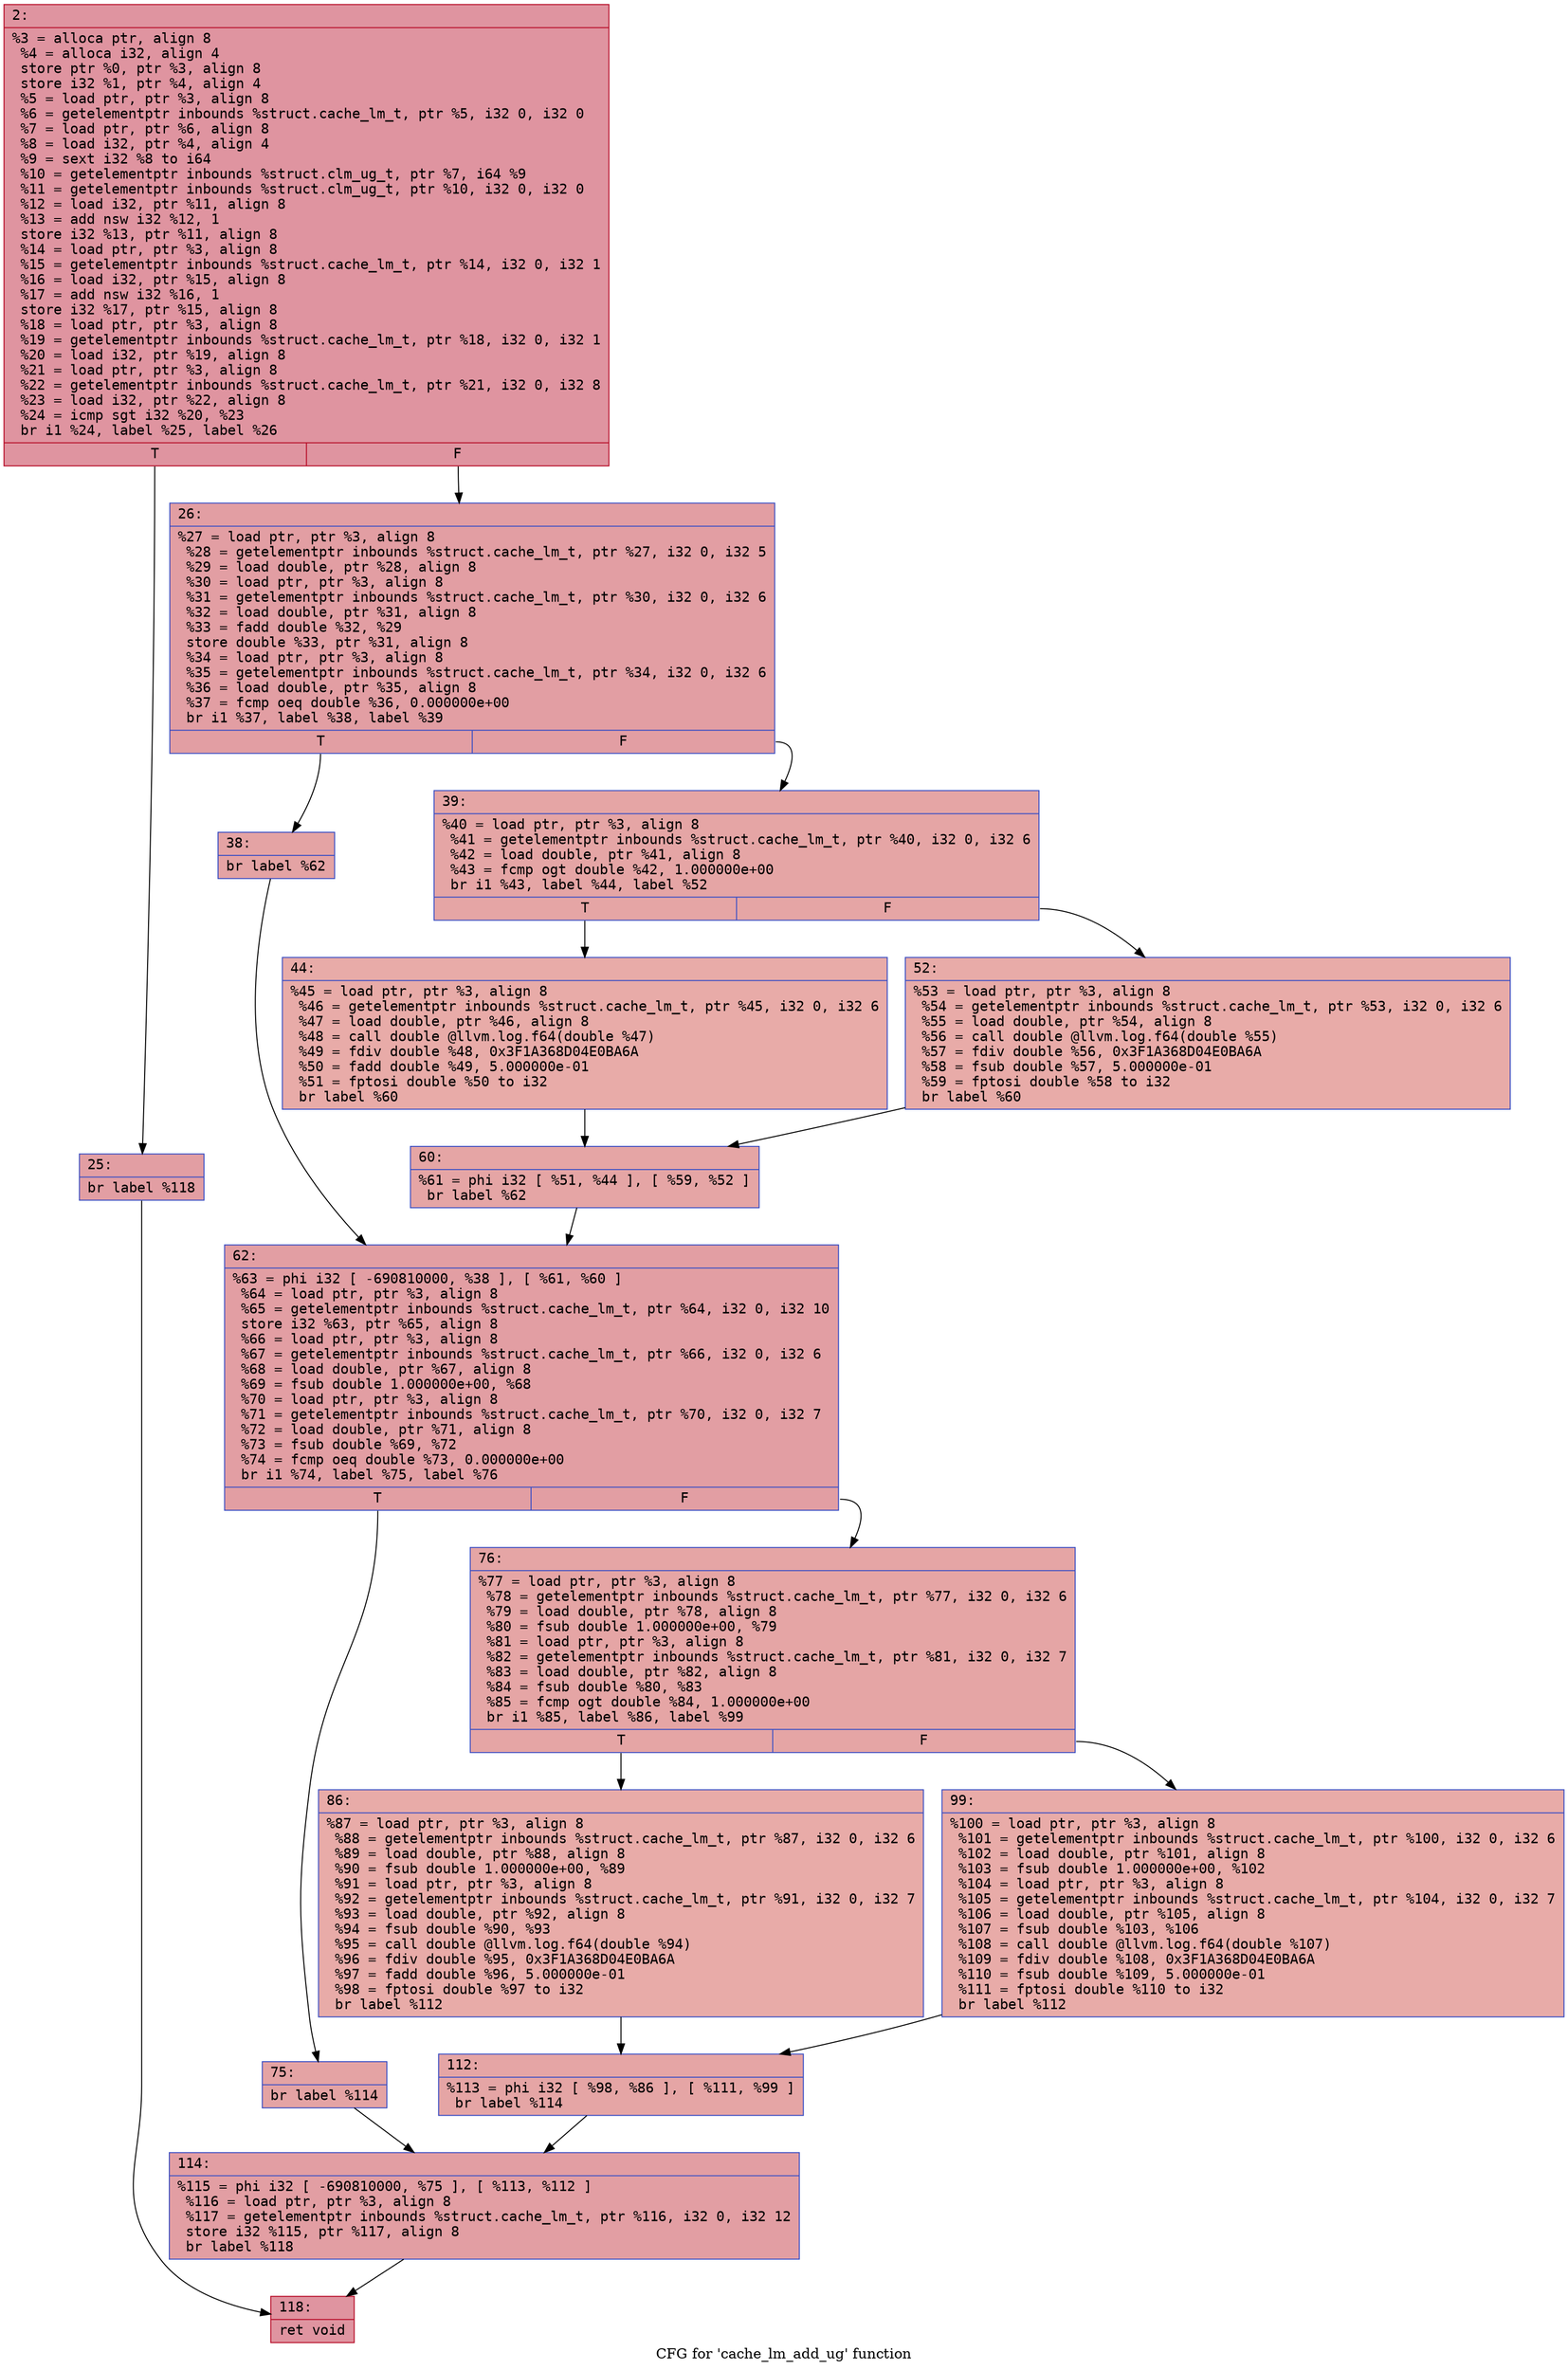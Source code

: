 digraph "CFG for 'cache_lm_add_ug' function" {
	label="CFG for 'cache_lm_add_ug' function";

	Node0x60000034f6b0 [shape=record,color="#b70d28ff", style=filled, fillcolor="#b70d2870" fontname="Courier",label="{2:\l|  %3 = alloca ptr, align 8\l  %4 = alloca i32, align 4\l  store ptr %0, ptr %3, align 8\l  store i32 %1, ptr %4, align 4\l  %5 = load ptr, ptr %3, align 8\l  %6 = getelementptr inbounds %struct.cache_lm_t, ptr %5, i32 0, i32 0\l  %7 = load ptr, ptr %6, align 8\l  %8 = load i32, ptr %4, align 4\l  %9 = sext i32 %8 to i64\l  %10 = getelementptr inbounds %struct.clm_ug_t, ptr %7, i64 %9\l  %11 = getelementptr inbounds %struct.clm_ug_t, ptr %10, i32 0, i32 0\l  %12 = load i32, ptr %11, align 8\l  %13 = add nsw i32 %12, 1\l  store i32 %13, ptr %11, align 8\l  %14 = load ptr, ptr %3, align 8\l  %15 = getelementptr inbounds %struct.cache_lm_t, ptr %14, i32 0, i32 1\l  %16 = load i32, ptr %15, align 8\l  %17 = add nsw i32 %16, 1\l  store i32 %17, ptr %15, align 8\l  %18 = load ptr, ptr %3, align 8\l  %19 = getelementptr inbounds %struct.cache_lm_t, ptr %18, i32 0, i32 1\l  %20 = load i32, ptr %19, align 8\l  %21 = load ptr, ptr %3, align 8\l  %22 = getelementptr inbounds %struct.cache_lm_t, ptr %21, i32 0, i32 8\l  %23 = load i32, ptr %22, align 8\l  %24 = icmp sgt i32 %20, %23\l  br i1 %24, label %25, label %26\l|{<s0>T|<s1>F}}"];
	Node0x60000034f6b0:s0 -> Node0x60000034f840[tooltip="2 -> 25\nProbability 50.00%" ];
	Node0x60000034f6b0:s1 -> Node0x60000034f890[tooltip="2 -> 26\nProbability 50.00%" ];
	Node0x60000034f840 [shape=record,color="#3d50c3ff", style=filled, fillcolor="#be242e70" fontname="Courier",label="{25:\l|  br label %118\l}"];
	Node0x60000034f840 -> Node0x60000034fca0[tooltip="25 -> 118\nProbability 100.00%" ];
	Node0x60000034f890 [shape=record,color="#3d50c3ff", style=filled, fillcolor="#be242e70" fontname="Courier",label="{26:\l|  %27 = load ptr, ptr %3, align 8\l  %28 = getelementptr inbounds %struct.cache_lm_t, ptr %27, i32 0, i32 5\l  %29 = load double, ptr %28, align 8\l  %30 = load ptr, ptr %3, align 8\l  %31 = getelementptr inbounds %struct.cache_lm_t, ptr %30, i32 0, i32 6\l  %32 = load double, ptr %31, align 8\l  %33 = fadd double %32, %29\l  store double %33, ptr %31, align 8\l  %34 = load ptr, ptr %3, align 8\l  %35 = getelementptr inbounds %struct.cache_lm_t, ptr %34, i32 0, i32 6\l  %36 = load double, ptr %35, align 8\l  %37 = fcmp oeq double %36, 0.000000e+00\l  br i1 %37, label %38, label %39\l|{<s0>T|<s1>F}}"];
	Node0x60000034f890:s0 -> Node0x60000034f8e0[tooltip="26 -> 38\nProbability 62.50%" ];
	Node0x60000034f890:s1 -> Node0x60000034f930[tooltip="26 -> 39\nProbability 37.50%" ];
	Node0x60000034f8e0 [shape=record,color="#3d50c3ff", style=filled, fillcolor="#c32e3170" fontname="Courier",label="{38:\l|  br label %62\l}"];
	Node0x60000034f8e0 -> Node0x60000034fa70[tooltip="38 -> 62\nProbability 100.00%" ];
	Node0x60000034f930 [shape=record,color="#3d50c3ff", style=filled, fillcolor="#c5333470" fontname="Courier",label="{39:\l|  %40 = load ptr, ptr %3, align 8\l  %41 = getelementptr inbounds %struct.cache_lm_t, ptr %40, i32 0, i32 6\l  %42 = load double, ptr %41, align 8\l  %43 = fcmp ogt double %42, 1.000000e+00\l  br i1 %43, label %44, label %52\l|{<s0>T|<s1>F}}"];
	Node0x60000034f930:s0 -> Node0x60000034f980[tooltip="39 -> 44\nProbability 50.00%" ];
	Node0x60000034f930:s1 -> Node0x60000034f9d0[tooltip="39 -> 52\nProbability 50.00%" ];
	Node0x60000034f980 [shape=record,color="#3d50c3ff", style=filled, fillcolor="#cc403a70" fontname="Courier",label="{44:\l|  %45 = load ptr, ptr %3, align 8\l  %46 = getelementptr inbounds %struct.cache_lm_t, ptr %45, i32 0, i32 6\l  %47 = load double, ptr %46, align 8\l  %48 = call double @llvm.log.f64(double %47)\l  %49 = fdiv double %48, 0x3F1A368D04E0BA6A\l  %50 = fadd double %49, 5.000000e-01\l  %51 = fptosi double %50 to i32\l  br label %60\l}"];
	Node0x60000034f980 -> Node0x60000034fa20[tooltip="44 -> 60\nProbability 100.00%" ];
	Node0x60000034f9d0 [shape=record,color="#3d50c3ff", style=filled, fillcolor="#cc403a70" fontname="Courier",label="{52:\l|  %53 = load ptr, ptr %3, align 8\l  %54 = getelementptr inbounds %struct.cache_lm_t, ptr %53, i32 0, i32 6\l  %55 = load double, ptr %54, align 8\l  %56 = call double @llvm.log.f64(double %55)\l  %57 = fdiv double %56, 0x3F1A368D04E0BA6A\l  %58 = fsub double %57, 5.000000e-01\l  %59 = fptosi double %58 to i32\l  br label %60\l}"];
	Node0x60000034f9d0 -> Node0x60000034fa20[tooltip="52 -> 60\nProbability 100.00%" ];
	Node0x60000034fa20 [shape=record,color="#3d50c3ff", style=filled, fillcolor="#c5333470" fontname="Courier",label="{60:\l|  %61 = phi i32 [ %51, %44 ], [ %59, %52 ]\l  br label %62\l}"];
	Node0x60000034fa20 -> Node0x60000034fa70[tooltip="60 -> 62\nProbability 100.00%" ];
	Node0x60000034fa70 [shape=record,color="#3d50c3ff", style=filled, fillcolor="#be242e70" fontname="Courier",label="{62:\l|  %63 = phi i32 [ -690810000, %38 ], [ %61, %60 ]\l  %64 = load ptr, ptr %3, align 8\l  %65 = getelementptr inbounds %struct.cache_lm_t, ptr %64, i32 0, i32 10\l  store i32 %63, ptr %65, align 8\l  %66 = load ptr, ptr %3, align 8\l  %67 = getelementptr inbounds %struct.cache_lm_t, ptr %66, i32 0, i32 6\l  %68 = load double, ptr %67, align 8\l  %69 = fsub double 1.000000e+00, %68\l  %70 = load ptr, ptr %3, align 8\l  %71 = getelementptr inbounds %struct.cache_lm_t, ptr %70, i32 0, i32 7\l  %72 = load double, ptr %71, align 8\l  %73 = fsub double %69, %72\l  %74 = fcmp oeq double %73, 0.000000e+00\l  br i1 %74, label %75, label %76\l|{<s0>T|<s1>F}}"];
	Node0x60000034fa70:s0 -> Node0x60000034fac0[tooltip="62 -> 75\nProbability 62.50%" ];
	Node0x60000034fa70:s1 -> Node0x60000034fb10[tooltip="62 -> 76\nProbability 37.50%" ];
	Node0x60000034fac0 [shape=record,color="#3d50c3ff", style=filled, fillcolor="#c32e3170" fontname="Courier",label="{75:\l|  br label %114\l}"];
	Node0x60000034fac0 -> Node0x60000034fc50[tooltip="75 -> 114\nProbability 100.00%" ];
	Node0x60000034fb10 [shape=record,color="#3d50c3ff", style=filled, fillcolor="#c5333470" fontname="Courier",label="{76:\l|  %77 = load ptr, ptr %3, align 8\l  %78 = getelementptr inbounds %struct.cache_lm_t, ptr %77, i32 0, i32 6\l  %79 = load double, ptr %78, align 8\l  %80 = fsub double 1.000000e+00, %79\l  %81 = load ptr, ptr %3, align 8\l  %82 = getelementptr inbounds %struct.cache_lm_t, ptr %81, i32 0, i32 7\l  %83 = load double, ptr %82, align 8\l  %84 = fsub double %80, %83\l  %85 = fcmp ogt double %84, 1.000000e+00\l  br i1 %85, label %86, label %99\l|{<s0>T|<s1>F}}"];
	Node0x60000034fb10:s0 -> Node0x60000034fb60[tooltip="76 -> 86\nProbability 50.00%" ];
	Node0x60000034fb10:s1 -> Node0x60000034fbb0[tooltip="76 -> 99\nProbability 50.00%" ];
	Node0x60000034fb60 [shape=record,color="#3d50c3ff", style=filled, fillcolor="#cc403a70" fontname="Courier",label="{86:\l|  %87 = load ptr, ptr %3, align 8\l  %88 = getelementptr inbounds %struct.cache_lm_t, ptr %87, i32 0, i32 6\l  %89 = load double, ptr %88, align 8\l  %90 = fsub double 1.000000e+00, %89\l  %91 = load ptr, ptr %3, align 8\l  %92 = getelementptr inbounds %struct.cache_lm_t, ptr %91, i32 0, i32 7\l  %93 = load double, ptr %92, align 8\l  %94 = fsub double %90, %93\l  %95 = call double @llvm.log.f64(double %94)\l  %96 = fdiv double %95, 0x3F1A368D04E0BA6A\l  %97 = fadd double %96, 5.000000e-01\l  %98 = fptosi double %97 to i32\l  br label %112\l}"];
	Node0x60000034fb60 -> Node0x60000034fc00[tooltip="86 -> 112\nProbability 100.00%" ];
	Node0x60000034fbb0 [shape=record,color="#3d50c3ff", style=filled, fillcolor="#cc403a70" fontname="Courier",label="{99:\l|  %100 = load ptr, ptr %3, align 8\l  %101 = getelementptr inbounds %struct.cache_lm_t, ptr %100, i32 0, i32 6\l  %102 = load double, ptr %101, align 8\l  %103 = fsub double 1.000000e+00, %102\l  %104 = load ptr, ptr %3, align 8\l  %105 = getelementptr inbounds %struct.cache_lm_t, ptr %104, i32 0, i32 7\l  %106 = load double, ptr %105, align 8\l  %107 = fsub double %103, %106\l  %108 = call double @llvm.log.f64(double %107)\l  %109 = fdiv double %108, 0x3F1A368D04E0BA6A\l  %110 = fsub double %109, 5.000000e-01\l  %111 = fptosi double %110 to i32\l  br label %112\l}"];
	Node0x60000034fbb0 -> Node0x60000034fc00[tooltip="99 -> 112\nProbability 100.00%" ];
	Node0x60000034fc00 [shape=record,color="#3d50c3ff", style=filled, fillcolor="#c5333470" fontname="Courier",label="{112:\l|  %113 = phi i32 [ %98, %86 ], [ %111, %99 ]\l  br label %114\l}"];
	Node0x60000034fc00 -> Node0x60000034fc50[tooltip="112 -> 114\nProbability 100.00%" ];
	Node0x60000034fc50 [shape=record,color="#3d50c3ff", style=filled, fillcolor="#be242e70" fontname="Courier",label="{114:\l|  %115 = phi i32 [ -690810000, %75 ], [ %113, %112 ]\l  %116 = load ptr, ptr %3, align 8\l  %117 = getelementptr inbounds %struct.cache_lm_t, ptr %116, i32 0, i32 12\l  store i32 %115, ptr %117, align 8\l  br label %118\l}"];
	Node0x60000034fc50 -> Node0x60000034fca0[tooltip="114 -> 118\nProbability 100.00%" ];
	Node0x60000034fca0 [shape=record,color="#b70d28ff", style=filled, fillcolor="#b70d2870" fontname="Courier",label="{118:\l|  ret void\l}"];
}
